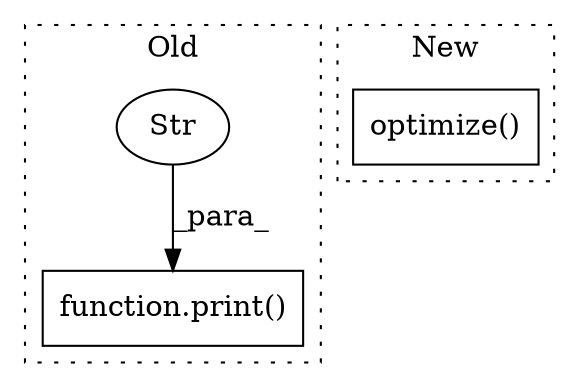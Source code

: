 digraph G {
subgraph cluster0 {
1 [label="function.print()" a="75" s="3554,3595" l="6,1" shape="box"];
3 [label="Str" a="66" s="3560" l="35" shape="ellipse"];
label = "Old";
style="dotted";
}
subgraph cluster1 {
2 [label="optimize()" a="75" s="2127" l="18" shape="box"];
label = "New";
style="dotted";
}
3 -> 1 [label="_para_"];
}